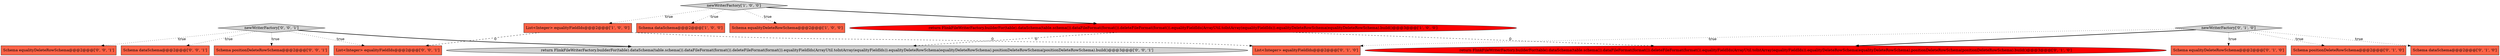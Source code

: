 digraph {
14 [style = filled, label = "Schema equalityDeleteRowSchema@@@2@@@['0', '0', '1']", fillcolor = tomato, shape = box image = "AAA0AAABBB3BBB"];
4 [style = filled, label = "newWriterFactory['1', '0', '0']", fillcolor = lightgray, shape = diamond image = "AAA0AAABBB1BBB"];
16 [style = filled, label = "return FlinkFileWriterFactory.builderFor(table).dataSchema(table.schema()).dataFileFormat(format()).deleteFileFormat(format()).equalityFieldIds(ArrayUtil.toIntArray(equalityFieldIds)).equalityDeleteRowSchema(equalityDeleteRowSchema).positionDeleteRowSchema(positionDeleteRowSchema).build()@@@3@@@['0', '0', '1']", fillcolor = lightgray, shape = ellipse image = "AAA0AAABBB3BBB"];
0 [style = filled, label = "Schema dataSchema@@@2@@@['1', '0', '0']", fillcolor = tomato, shape = box image = "AAA0AAABBB1BBB"];
9 [style = filled, label = "Schema positionDeleteRowSchema@@@2@@@['0', '1', '0']", fillcolor = tomato, shape = box image = "AAA0AAABBB2BBB"];
5 [style = filled, label = "return FlinkFileWriterFactory.builderFor(table).dataSchema(table.schema()).dataFileFormat(format()).deleteFileFormat(format()).equalityFieldIds(ArrayUtil.toIntArray(equalityFieldIds)).equalityDeleteRowSchema(equalityDeleteRowSchema).positionDeleteRowSchema(positionDeleteRowSchema).build()@@@3@@@['0', '1', '0']", fillcolor = red, shape = ellipse image = "AAA1AAABBB2BBB"];
10 [style = filled, label = "List<Integer> equalityFieldIds@@@2@@@['0', '1', '0']", fillcolor = tomato, shape = box image = "AAA1AAABBB2BBB"];
11 [style = filled, label = "Schema dataSchema@@@2@@@['0', '0', '1']", fillcolor = tomato, shape = box image = "AAA0AAABBB3BBB"];
13 [style = filled, label = "newWriterFactory['0', '0', '1']", fillcolor = lightgray, shape = diamond image = "AAA0AAABBB3BBB"];
12 [style = filled, label = "Schema positionDeleteRowSchema@@@2@@@['0', '0', '1']", fillcolor = tomato, shape = box image = "AAA0AAABBB3BBB"];
15 [style = filled, label = "List<Integer> equalityFieldIds@@@2@@@['0', '0', '1']", fillcolor = tomato, shape = box image = "AAA0AAABBB3BBB"];
8 [style = filled, label = "newWriterFactory['0', '1', '0']", fillcolor = lightgray, shape = diamond image = "AAA0AAABBB2BBB"];
1 [style = filled, label = "Schema equalityDeleteRowSchema@@@2@@@['1', '0', '0']", fillcolor = tomato, shape = box image = "AAA0AAABBB1BBB"];
2 [style = filled, label = "return FlinkFileWriterFactory.builderFor(table).dataSchema(table.schema()).dataFileFormat(format()).deleteFileFormat(format()).equalityFieldIds(ArrayUtil.toIntArray(equalityFieldIds)).equalityDeleteRowSchema(equalityDeleteRowSchema).build()@@@3@@@['1', '0', '0']", fillcolor = red, shape = ellipse image = "AAA1AAABBB1BBB"];
6 [style = filled, label = "Schema dataSchema@@@2@@@['0', '1', '0']", fillcolor = tomato, shape = box image = "AAA0AAABBB2BBB"];
3 [style = filled, label = "List<Integer> equalityFieldIds@@@2@@@['1', '0', '0']", fillcolor = tomato, shape = box image = "AAA1AAABBB1BBB"];
7 [style = filled, label = "Schema equalityDeleteRowSchema@@@2@@@['0', '1', '0']", fillcolor = tomato, shape = box image = "AAA0AAABBB2BBB"];
3->15 [style = dashed, label="0"];
13->11 [style = dotted, label="true"];
8->7 [style = dotted, label="true"];
2->5 [style = dashed, label="0"];
13->15 [style = dotted, label="true"];
3->10 [style = dashed, label="0"];
4->3 [style = dotted, label="true"];
8->9 [style = dotted, label="true"];
8->6 [style = dotted, label="true"];
4->2 [style = bold, label=""];
8->10 [style = dotted, label="true"];
8->5 [style = bold, label=""];
13->14 [style = dotted, label="true"];
13->12 [style = dotted, label="true"];
4->1 [style = dotted, label="true"];
13->16 [style = bold, label=""];
2->16 [style = dashed, label="0"];
4->0 [style = dotted, label="true"];
}
